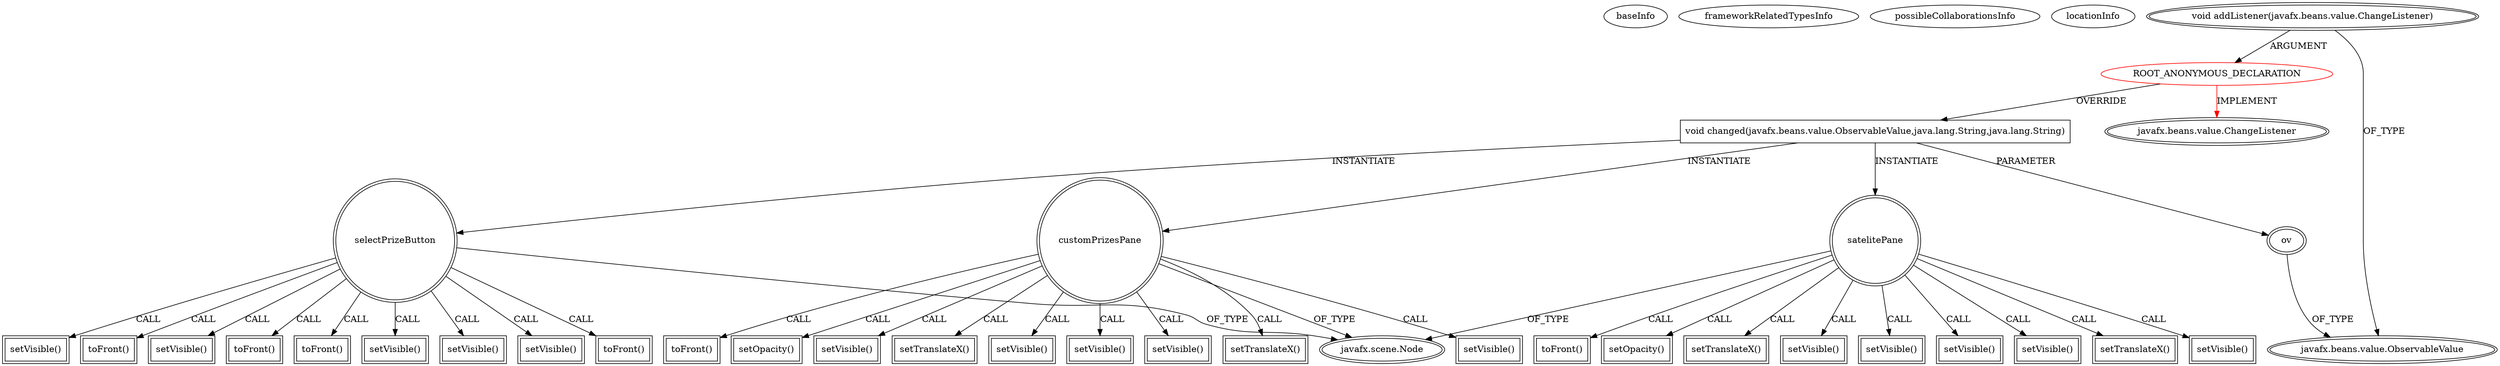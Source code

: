 digraph {
baseInfo[graphId=2961,category="extension_graph",isAnonymous=true,possibleRelation=false]
frameworkRelatedTypesInfo[0="javafx.beans.value.ChangeListener"]
possibleCollaborationsInfo[]
locationInfo[projectName="hock323-eventManager",filePath="/hock323-eventManager/EventManager-master/src/eventManager/controller/pokerTournament/PrizesController.java",contextSignature="void chargePrizeStructListView()",graphId="2961"]
0[label="ROOT_ANONYMOUS_DECLARATION",vertexType="ROOT_ANONYMOUS_DECLARATION",isFrameworkType=false,color=red]
1[label="javafx.beans.value.ChangeListener",vertexType="FRAMEWORK_INTERFACE_TYPE",isFrameworkType=true,peripheries=2]
2[label="void addListener(javafx.beans.value.ChangeListener)",vertexType="OUTSIDE_CALL",isFrameworkType=true,peripheries=2]
3[label="javafx.beans.value.ObservableValue",vertexType="FRAMEWORK_INTERFACE_TYPE",isFrameworkType=true,peripheries=2]
4[label="void changed(javafx.beans.value.ObservableValue,java.lang.String,java.lang.String)",vertexType="OVERRIDING_METHOD_DECLARATION",isFrameworkType=false,shape=box]
5[label="ov",vertexType="PARAMETER_DECLARATION",isFrameworkType=true,peripheries=2]
7[label="customPrizesPane",vertexType="VARIABLE_EXPRESION",isFrameworkType=true,peripheries=2,shape=circle]
9[label="javafx.scene.Node",vertexType="FRAMEWORK_CLASS_TYPE",isFrameworkType=true,peripheries=2]
8[label="setVisible()",vertexType="INSIDE_CALL",isFrameworkType=true,peripheries=2,shape=box]
10[label="satelitePane",vertexType="VARIABLE_EXPRESION",isFrameworkType=true,peripheries=2,shape=circle]
11[label="setVisible()",vertexType="INSIDE_CALL",isFrameworkType=true,peripheries=2,shape=box]
13[label="selectPrizeButton",vertexType="VARIABLE_EXPRESION",isFrameworkType=true,peripheries=2,shape=circle]
14[label="setVisible()",vertexType="INSIDE_CALL",isFrameworkType=true,peripheries=2,shape=box]
17[label="toFront()",vertexType="INSIDE_CALL",isFrameworkType=true,peripheries=2,shape=box]
19[label="setVisible()",vertexType="INSIDE_CALL",isFrameworkType=true,peripheries=2,shape=box]
21[label="setVisible()",vertexType="INSIDE_CALL",isFrameworkType=true,peripheries=2,shape=box]
23[label="setVisible()",vertexType="INSIDE_CALL",isFrameworkType=true,peripheries=2,shape=box]
25[label="toFront()",vertexType="INSIDE_CALL",isFrameworkType=true,peripheries=2,shape=box]
27[label="setTranslateX()",vertexType="INSIDE_CALL",isFrameworkType=true,peripheries=2,shape=box]
29[label="setVisible()",vertexType="INSIDE_CALL",isFrameworkType=true,peripheries=2,shape=box]
31[label="setVisible()",vertexType="INSIDE_CALL",isFrameworkType=true,peripheries=2,shape=box]
33[label="setVisible()",vertexType="INSIDE_CALL",isFrameworkType=true,peripheries=2,shape=box]
35[label="toFront()",vertexType="INSIDE_CALL",isFrameworkType=true,peripheries=2,shape=box]
37[label="toFront()",vertexType="INSIDE_CALL",isFrameworkType=true,peripheries=2,shape=box]
39[label="setOpacity()",vertexType="INSIDE_CALL",isFrameworkType=true,peripheries=2,shape=box]
41[label="setVisible()",vertexType="INSIDE_CALL",isFrameworkType=true,peripheries=2,shape=box]
43[label="setTranslateX()",vertexType="INSIDE_CALL",isFrameworkType=true,peripheries=2,shape=box]
45[label="setVisible()",vertexType="INSIDE_CALL",isFrameworkType=true,peripheries=2,shape=box]
47[label="setVisible()",vertexType="INSIDE_CALL",isFrameworkType=true,peripheries=2,shape=box]
49[label="toFront()",vertexType="INSIDE_CALL",isFrameworkType=true,peripheries=2,shape=box]
51[label="toFront()",vertexType="INSIDE_CALL",isFrameworkType=true,peripheries=2,shape=box]
53[label="setOpacity()",vertexType="INSIDE_CALL",isFrameworkType=true,peripheries=2,shape=box]
55[label="setTranslateX()",vertexType="INSIDE_CALL",isFrameworkType=true,peripheries=2,shape=box]
57[label="setVisible()",vertexType="INSIDE_CALL",isFrameworkType=true,peripheries=2,shape=box]
59[label="setTranslateX()",vertexType="INSIDE_CALL",isFrameworkType=true,peripheries=2,shape=box]
61[label="setVisible()",vertexType="INSIDE_CALL",isFrameworkType=true,peripheries=2,shape=box]
63[label="setVisible()",vertexType="INSIDE_CALL",isFrameworkType=true,peripheries=2,shape=box]
0->1[label="IMPLEMENT",color=red]
2->0[label="ARGUMENT"]
2->3[label="OF_TYPE"]
0->4[label="OVERRIDE"]
5->3[label="OF_TYPE"]
4->5[label="PARAMETER"]
4->7[label="INSTANTIATE"]
7->9[label="OF_TYPE"]
7->8[label="CALL"]
4->10[label="INSTANTIATE"]
10->9[label="OF_TYPE"]
10->11[label="CALL"]
4->13[label="INSTANTIATE"]
13->9[label="OF_TYPE"]
13->14[label="CALL"]
13->17[label="CALL"]
7->19[label="CALL"]
10->21[label="CALL"]
13->23[label="CALL"]
13->25[label="CALL"]
7->27[label="CALL"]
7->29[label="CALL"]
10->31[label="CALL"]
13->33[label="CALL"]
7->35[label="CALL"]
13->37[label="CALL"]
7->39[label="CALL"]
7->41[label="CALL"]
10->43[label="CALL"]
10->45[label="CALL"]
13->47[label="CALL"]
10->49[label="CALL"]
13->51[label="CALL"]
10->53[label="CALL"]
10->55[label="CALL"]
10->57[label="CALL"]
7->59[label="CALL"]
7->61[label="CALL"]
13->63[label="CALL"]
}
